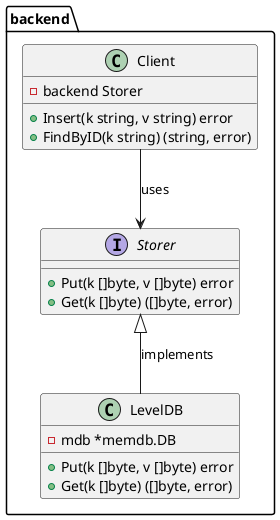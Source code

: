 @startuml 01-di
namespace backend {
  class Client {
    - backend Storer
    + Insert(k string, v string) error
    + FindByID(k string) (string, error)

  }
  class LevelDB {
    - mdb *memdb.DB
    + Put(k []byte, v []byte) error
    + Get(k []byte) ([]byte, error)    
  }
  interface Storer  {
    + Put(k []byte, v []byte) error
    + Get(k []byte) ([]byte, error)
  }
}

backend.Client --> backend.Storer : uses
backend.Storer <|-- backend.LevelDB : implements

@enduml

